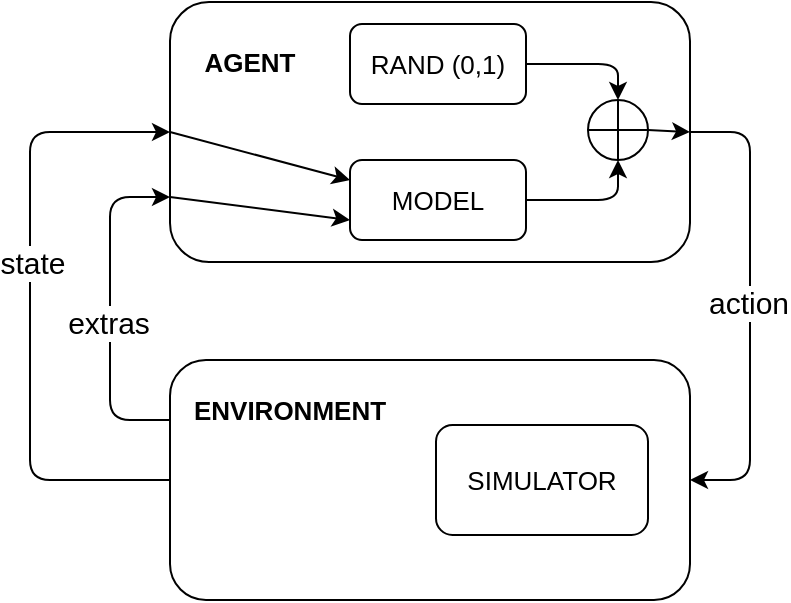 <mxfile>
    <diagram id="D9GydiJGQIRNGiw9jJOh" name="Page-1">
        <mxGraphModel dx="1764" dy="786" grid="1" gridSize="10" guides="1" tooltips="1" connect="1" arrows="1" fold="1" page="1" pageScale="1" pageWidth="827" pageHeight="1169" background="none" math="0" shadow="0">
            <root>
                <mxCell id="0"/>
                <mxCell id="1" parent="0"/>
                <mxCell id="2" value="" style="rounded=1;whiteSpace=wrap;html=1;" parent="1" vertex="1">
                    <mxGeometry x="270" y="220" width="260" height="130" as="geometry"/>
                </mxCell>
                <mxCell id="16" style="edgeStyle=orthogonalEdgeStyle;html=1;exitX=1;exitY=0.5;exitDx=0;exitDy=0;entryX=1;entryY=0.5;entryDx=0;entryDy=0;fontSize=13;" parent="1" source="2" target="6" edge="1">
                    <mxGeometry relative="1" as="geometry">
                        <Array as="points">
                            <mxPoint x="560" y="285"/>
                            <mxPoint x="560" y="459"/>
                        </Array>
                    </mxGeometry>
                </mxCell>
                <mxCell id="29" value="action" style="edgeLabel;html=1;align=center;verticalAlign=middle;resizable=0;points=[];fontSize=15;rounded=1;" parent="16" vertex="1" connectable="0">
                    <mxGeometry x="-0.147" y="-1" relative="1" as="geometry">
                        <mxPoint y="15" as="offset"/>
                    </mxGeometry>
                </mxCell>
                <mxCell id="24" style="html=1;exitX=0;exitY=0.5;exitDx=0;exitDy=0;entryX=0;entryY=0.25;entryDx=0;entryDy=0;fontSize=13;" parent="1" source="2" target="12" edge="1">
                    <mxGeometry relative="1" as="geometry"/>
                </mxCell>
                <mxCell id="27" style="edgeStyle=none;html=1;exitX=0;exitY=0.75;exitDx=0;exitDy=0;entryX=0;entryY=0.75;entryDx=0;entryDy=0;fontSize=13;" parent="1" source="2" target="12" edge="1">
                    <mxGeometry relative="1" as="geometry"/>
                </mxCell>
                <mxCell id="5" value="&lt;b&gt;AGENT&lt;/b&gt;" style="text;html=1;strokeColor=none;fillColor=none;align=center;verticalAlign=middle;whiteSpace=wrap;rounded=1;fontSize=13;" parent="1" vertex="1">
                    <mxGeometry x="280" y="235" width="60" height="30" as="geometry"/>
                </mxCell>
                <mxCell id="22" style="edgeStyle=orthogonalEdgeStyle;html=1;exitX=0;exitY=0.25;exitDx=0;exitDy=0;entryX=0;entryY=0.75;entryDx=0;entryDy=0;fontSize=13;" parent="1" source="6" target="2" edge="1">
                    <mxGeometry relative="1" as="geometry">
                        <Array as="points">
                            <mxPoint x="240" y="429"/>
                            <mxPoint x="240" y="318"/>
                        </Array>
                    </mxGeometry>
                </mxCell>
                <mxCell id="30" value="extras" style="edgeLabel;html=1;align=center;verticalAlign=middle;resizable=0;points=[];fontSize=15;rounded=1;" parent="22" vertex="1" connectable="0">
                    <mxGeometry x="0.119" y="1" relative="1" as="geometry">
                        <mxPoint y="17" as="offset"/>
                    </mxGeometry>
                </mxCell>
                <mxCell id="23" style="edgeStyle=orthogonalEdgeStyle;html=1;exitX=0;exitY=0.5;exitDx=0;exitDy=0;entryX=0;entryY=0.5;entryDx=0;entryDy=0;fontSize=13;" parent="1" source="6" target="2" edge="1">
                    <mxGeometry relative="1" as="geometry">
                        <Array as="points">
                            <mxPoint x="200" y="459"/>
                            <mxPoint x="200" y="285"/>
                        </Array>
                    </mxGeometry>
                </mxCell>
                <mxCell id="31" value="state" style="edgeLabel;html=1;align=center;verticalAlign=middle;resizable=0;points=[];fontSize=15;rounded=1;" parent="23" vertex="1" connectable="0">
                    <mxGeometry x="0.216" y="-1" relative="1" as="geometry">
                        <mxPoint y="12" as="offset"/>
                    </mxGeometry>
                </mxCell>
                <mxCell id="6" value="" style="rounded=1;whiteSpace=wrap;html=1;" parent="1" vertex="1">
                    <mxGeometry x="270" y="399" width="260" height="120" as="geometry"/>
                </mxCell>
                <mxCell id="7" value="&lt;b&gt;ENVIRONMENT&lt;/b&gt;" style="text;html=1;strokeColor=none;fillColor=none;align=center;verticalAlign=middle;whiteSpace=wrap;rounded=1;fontSize=13;" parent="1" vertex="1">
                    <mxGeometry x="280" y="409" width="100" height="30" as="geometry"/>
                </mxCell>
                <mxCell id="9" value="SIMULATOR" style="rounded=1;whiteSpace=wrap;html=1;fontSize=13;" parent="1" vertex="1">
                    <mxGeometry x="403" y="431.5" width="106" height="55" as="geometry"/>
                </mxCell>
                <mxCell id="17" style="edgeStyle=orthogonalEdgeStyle;html=1;exitX=1;exitY=0.5;exitDx=0;exitDy=0;entryX=0.5;entryY=0;entryDx=0;entryDy=0;entryPerimeter=0;fontSize=13;" parent="1" source="10" target="11" edge="1">
                    <mxGeometry relative="1" as="geometry"/>
                </mxCell>
                <mxCell id="10" value="RAND (0,1)" style="rounded=1;whiteSpace=wrap;html=1;fontSize=13;" parent="1" vertex="1">
                    <mxGeometry x="360" y="231" width="88" height="40" as="geometry"/>
                </mxCell>
                <mxCell id="20" style="html=1;exitX=1;exitY=0.5;exitDx=0;exitDy=0;exitPerimeter=0;entryX=1;entryY=0.5;entryDx=0;entryDy=0;fontSize=13;" parent="1" source="11" target="2" edge="1">
                    <mxGeometry relative="1" as="geometry"/>
                </mxCell>
                <mxCell id="11" value="" style="verticalLabelPosition=bottom;verticalAlign=top;html=1;shape=mxgraph.flowchart.summing_function;fontSize=13;rounded=1;" parent="1" vertex="1">
                    <mxGeometry x="479" y="269" width="30" height="30" as="geometry"/>
                </mxCell>
                <mxCell id="18" style="edgeStyle=orthogonalEdgeStyle;html=1;exitX=1;exitY=0.5;exitDx=0;exitDy=0;entryX=0.5;entryY=1;entryDx=0;entryDy=0;entryPerimeter=0;fontSize=13;" parent="1" source="12" target="11" edge="1">
                    <mxGeometry relative="1" as="geometry"/>
                </mxCell>
                <mxCell id="12" value="MODEL" style="rounded=1;whiteSpace=wrap;html=1;fontSize=13;" parent="1" vertex="1">
                    <mxGeometry x="360" y="299" width="88" height="40" as="geometry"/>
                </mxCell>
            </root>
        </mxGraphModel>
    </diagram>
</mxfile>